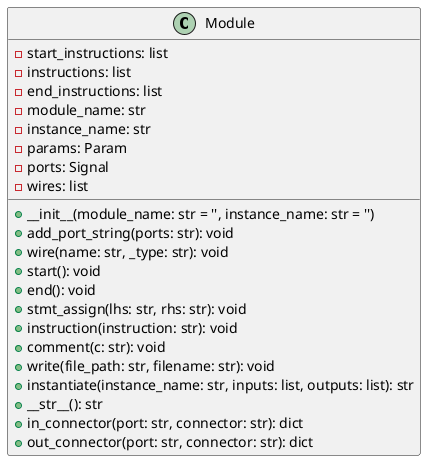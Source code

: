 @startuml verilog_Module

class Module {
  - start_instructions: list
  - instructions: list
  - end_instructions: list
  - module_name: str
  - instance_name: str
  - params: Param
  - ports: Signal
  - wires: list

  + __init__(module_name: str = '', instance_name: str = '')
  + add_port_string(ports: str): void
  + wire(name: str, _type: str): void
  + start(): void
  + end(): void
  + stmt_assign(lhs: str, rhs: str): void
  + instruction(instruction: str): void
  + comment(c: str): void
  + write(file_path: str, filename: str): void
  + instantiate(instance_name: str, inputs: list, outputs: list): str
  + __str__(): str
  + in_connector(port: str, connector: str): dict
  + out_connector(port: str, connector: str): dict
}

@enduml
